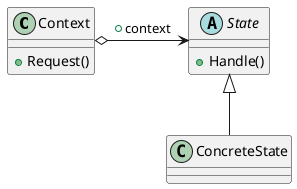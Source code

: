 @startuml
class Context
abstract State
class ConcreteState

Context o-right->State : +context
ConcreteState -up-|>State

class Context {
    +Request()
}

abstract State {
    +Handle()
}
@enduml
